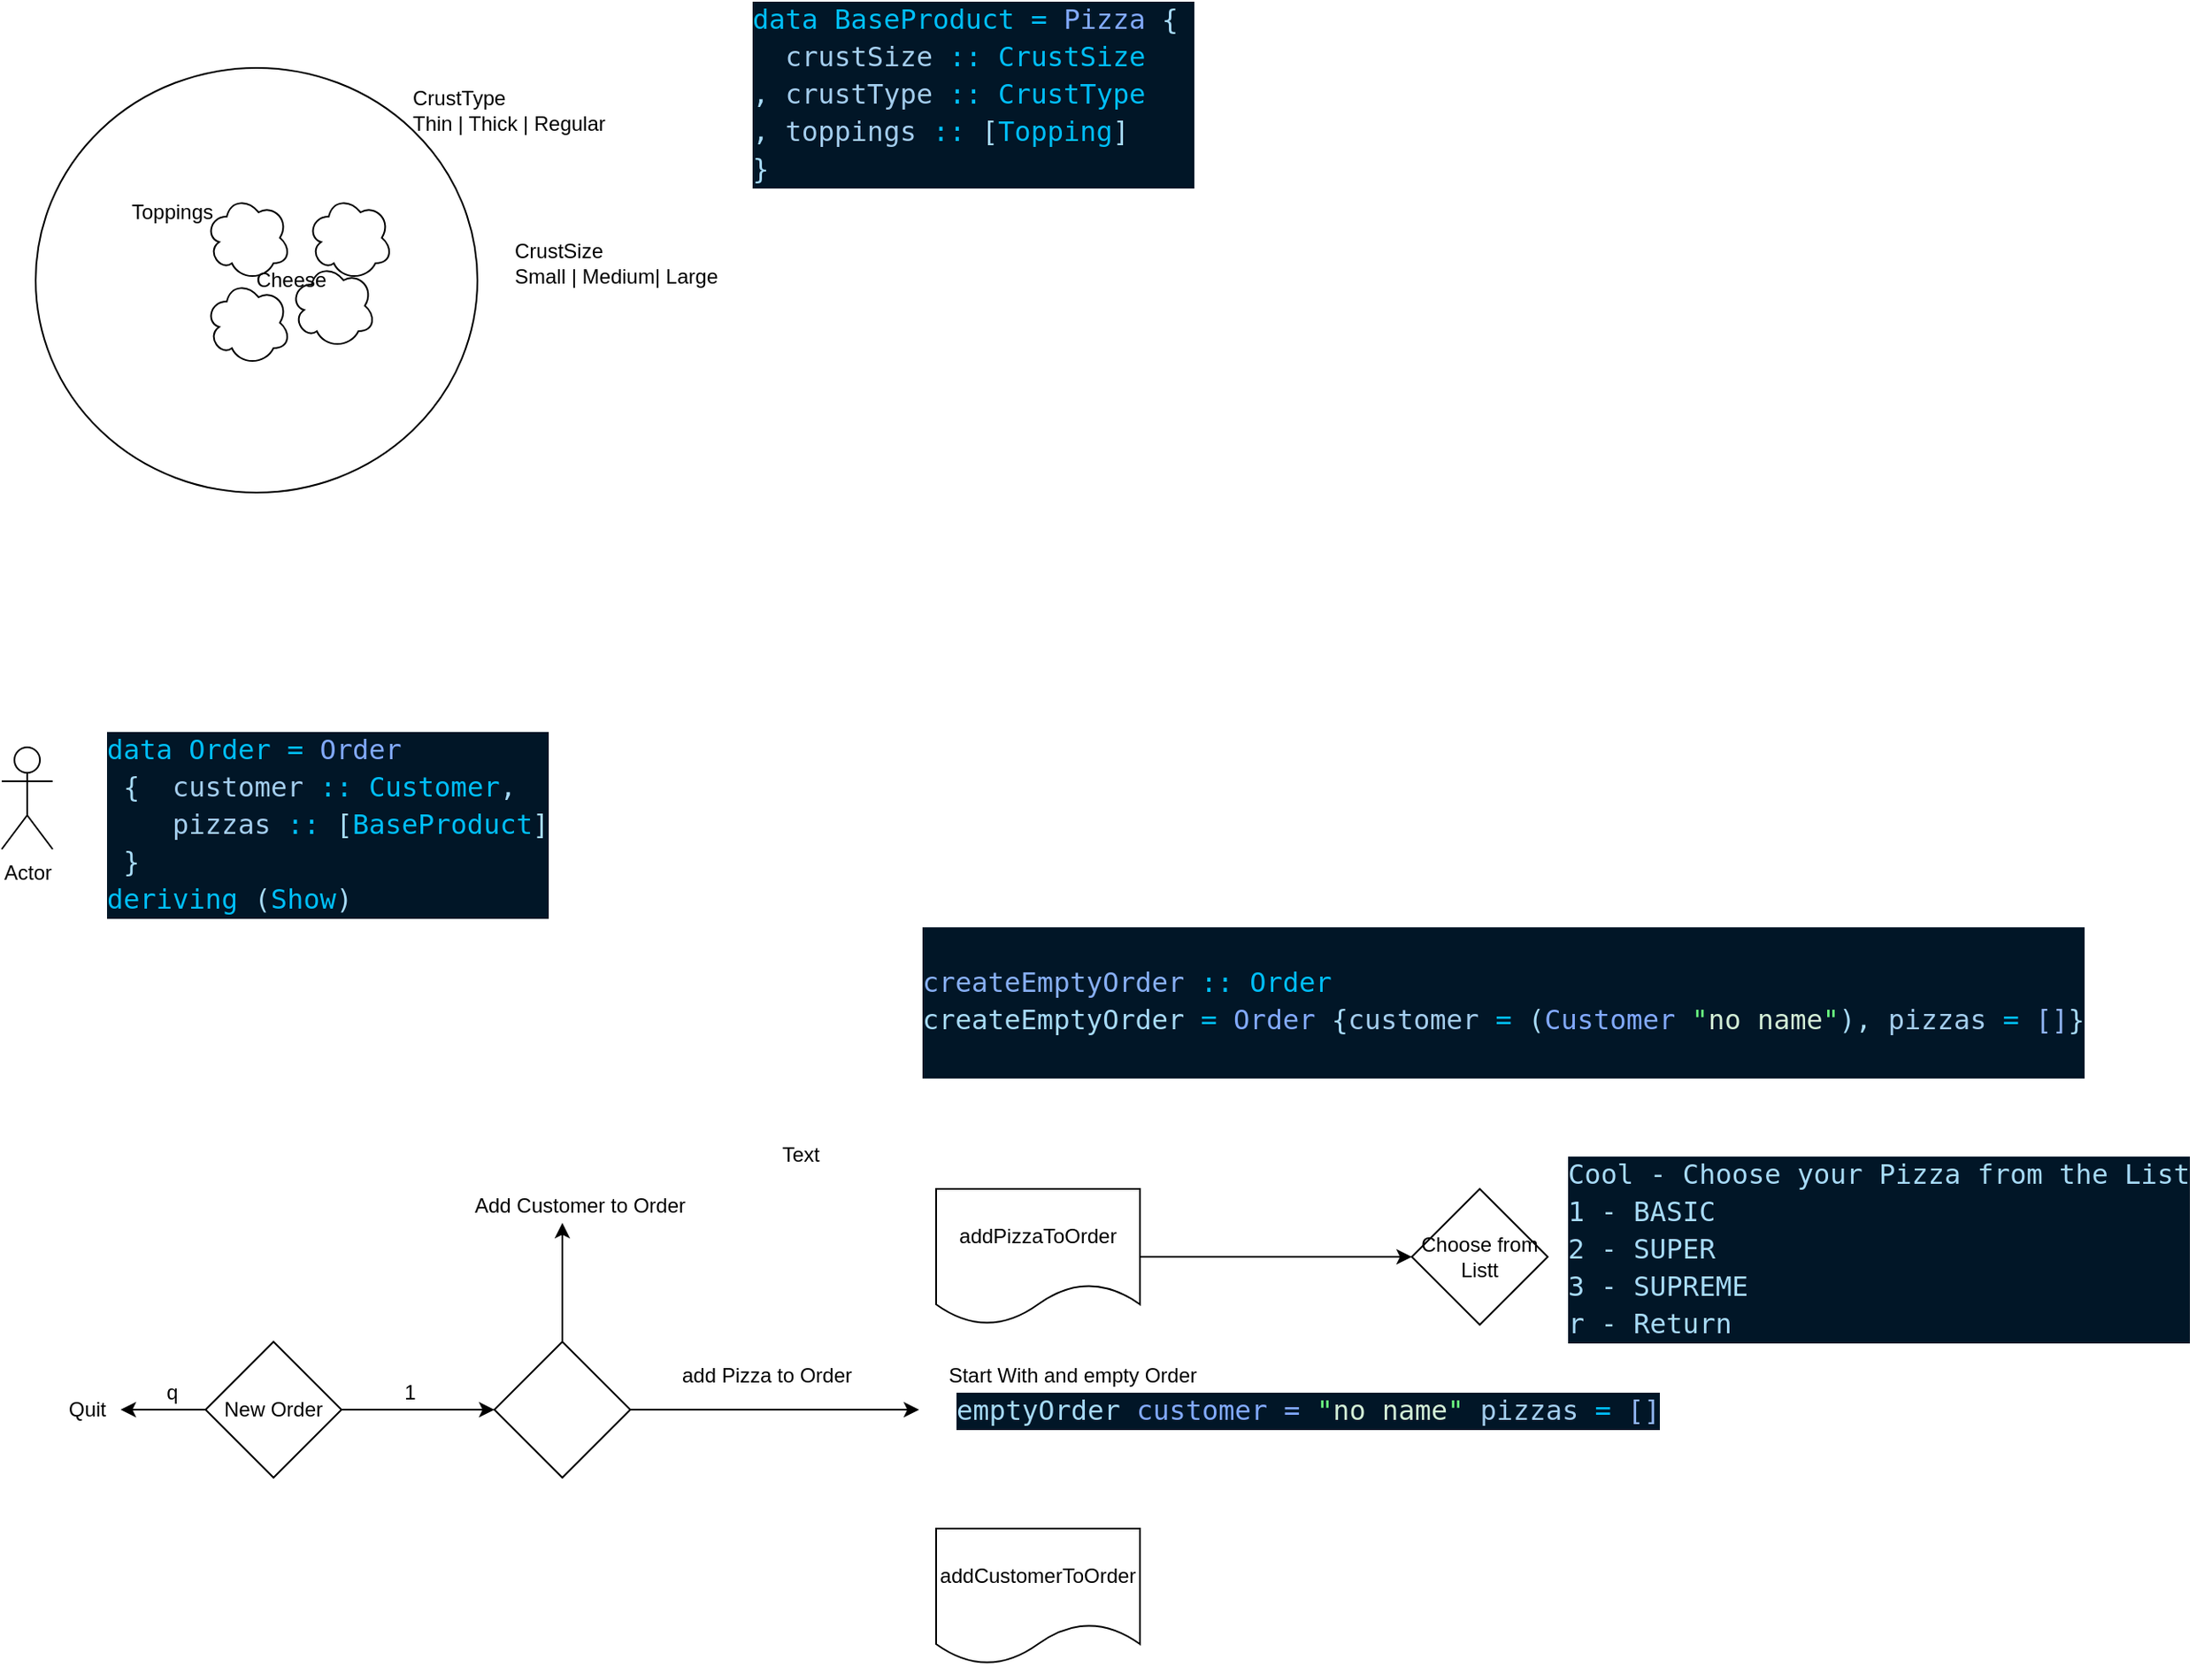 <mxfile>
    <diagram id="nWXRt7LKUX-1-Ko7EOjv" name="Page-1">
        <mxGraphModel dx="559" dy="353" grid="1" gridSize="10" guides="1" tooltips="1" connect="1" arrows="1" fold="1" page="1" pageScale="1" pageWidth="827" pageHeight="1169" math="0" shadow="0">
            <root>
                <mxCell id="0"/>
                <mxCell id="1" parent="0"/>
                <mxCell id="UyfyExOqAVV3lKFY3JEy-2" value="" style="ellipse;whiteSpace=wrap;html=1;" parent="1" vertex="1">
                    <mxGeometry x="120" y="80" width="260" height="250" as="geometry"/>
                </mxCell>
                <mxCell id="UyfyExOqAVV3lKFY3JEy-3" value="" style="ellipse;shape=cloud;whiteSpace=wrap;html=1;" parent="1" vertex="1">
                    <mxGeometry x="220" y="205" width="50" height="50" as="geometry"/>
                </mxCell>
                <mxCell id="UyfyExOqAVV3lKFY3JEy-4" value="" style="ellipse;shape=cloud;whiteSpace=wrap;html=1;" parent="1" vertex="1">
                    <mxGeometry x="270" y="195" width="50" height="50" as="geometry"/>
                </mxCell>
                <mxCell id="UyfyExOqAVV3lKFY3JEy-5" value="" style="ellipse;shape=cloud;whiteSpace=wrap;html=1;" parent="1" vertex="1">
                    <mxGeometry x="280" y="155" width="50" height="50" as="geometry"/>
                </mxCell>
                <mxCell id="UyfyExOqAVV3lKFY3JEy-6" value="" style="ellipse;shape=cloud;whiteSpace=wrap;html=1;" parent="1" vertex="1">
                    <mxGeometry x="220" y="155" width="50" height="50" as="geometry"/>
                </mxCell>
                <mxCell id="UyfyExOqAVV3lKFY3JEy-15" value="Toppings&lt;br&gt;" style="text;html=1;align=center;verticalAlign=middle;resizable=0;points=[];autosize=1;strokeColor=none;fillColor=none;" parent="1" vertex="1">
                    <mxGeometry x="170" y="155" width="60" height="20" as="geometry"/>
                </mxCell>
                <mxCell id="UyfyExOqAVV3lKFY3JEy-16" value="Cheese" style="text;html=1;align=center;verticalAlign=middle;resizable=0;points=[];autosize=1;strokeColor=none;fillColor=none;" parent="1" vertex="1">
                    <mxGeometry x="240" y="195" width="60" height="20" as="geometry"/>
                </mxCell>
                <mxCell id="UyfyExOqAVV3lKFY3JEy-17" value="CrustType&lt;br&gt;Thin | Thick | Regular&amp;nbsp;" style="text;html=1;strokeColor=none;fillColor=none;align=left;verticalAlign=middle;whiteSpace=wrap;rounded=0;" parent="1" vertex="1">
                    <mxGeometry x="340" y="90" width="120" height="30" as="geometry"/>
                </mxCell>
                <mxCell id="UyfyExOqAVV3lKFY3JEy-18" value="CrustSize&lt;br&gt;Small | Medium| Large" style="text;html=1;align=left;verticalAlign=middle;resizable=0;points=[];autosize=1;strokeColor=none;fillColor=none;" parent="1" vertex="1">
                    <mxGeometry x="400" y="180" width="140" height="30" as="geometry"/>
                </mxCell>
                <mxCell id="UyfyExOqAVV3lKFY3JEy-19" value="&lt;div style=&quot;color: rgb(167 , 219 , 247) ; background-color: rgb(1 , 22 , 39) ; font-family: &amp;#34;jetbrains mono&amp;#34; , &amp;#34;droid sans mono&amp;#34; , monospace , monospace , &amp;#34;droid sans fallback&amp;#34; ; font-size: 16px ; line-height: 22px&quot;&gt;&lt;div&gt;&lt;span style=&quot;color: #00bff9&quot;&gt;data&lt;/span&gt; &lt;span style=&quot;color: #00bff9&quot;&gt;BaseProduct&lt;/span&gt; &lt;span style=&quot;color: #00bff9&quot;&gt;=&lt;/span&gt; &lt;span style=&quot;color: #82aaff&quot;&gt;Pizza&lt;/span&gt; {&amp;nbsp;&lt;/div&gt;&lt;div&gt;&lt;span style=&quot;color: #a4ceee&quot;&gt;&amp;nbsp; crustSize&lt;/span&gt; &lt;span style=&quot;color: #00bff9&quot;&gt;::&lt;/span&gt; &lt;span style=&quot;color: #00bff9&quot;&gt;CrustSize&lt;/span&gt;&lt;/div&gt;&lt;div&gt;                   , &lt;span style=&quot;color: #a4ceee&quot;&gt;crustType&lt;/span&gt; &lt;span style=&quot;color: #00bff9&quot;&gt;::&lt;/span&gt; &lt;span style=&quot;color: #00bff9&quot;&gt;CrustType&lt;/span&gt;&lt;/div&gt;&lt;div&gt;                   , &lt;span style=&quot;color: #a4ceee&quot;&gt;toppings&lt;/span&gt;  &lt;span style=&quot;color: #00bff9&quot;&gt;::&lt;/span&gt; [&lt;span style=&quot;color: #00bff9&quot;&gt;Topping&lt;/span&gt;]&lt;/div&gt;&lt;div&gt;                   }&lt;/div&gt;&lt;/div&gt;" style="text;html=1;align=left;verticalAlign=middle;resizable=0;points=[];autosize=1;strokeColor=none;fillColor=none;" parent="1" vertex="1">
                    <mxGeometry x="540" y="40" width="270" height="110" as="geometry"/>
                </mxCell>
                <mxCell id="UyfyExOqAVV3lKFY3JEy-20" value="Actor" style="shape=umlActor;verticalLabelPosition=bottom;verticalAlign=top;html=1;outlineConnect=0;" parent="1" vertex="1">
                    <mxGeometry x="100" y="480" width="30" height="60" as="geometry"/>
                </mxCell>
                <mxCell id="2" value="&lt;div style=&quot;color: rgb(167 , 219 , 247) ; background-color: rgb(1 , 22 , 39) ; font-family: &amp;#34;jetbrains mono&amp;#34; , &amp;#34;droid sans mono&amp;#34; , monospace , monospace , &amp;#34;droid sans fallback&amp;#34; ; font-size: 16px ; line-height: 22px&quot;&gt;&lt;div&gt;&lt;span style=&quot;color: #00bff9&quot;&gt;data&lt;/span&gt; &lt;span style=&quot;color: #00bff9&quot;&gt;Order&lt;/span&gt; &lt;span style=&quot;color: #00bff9&quot;&gt;=&lt;/span&gt; &lt;span style=&quot;color: #82aaff&quot;&gt;Order&lt;/span&gt;&lt;/div&gt;&lt;div&gt;&amp;nbsp;{&amp;nbsp;&amp;nbsp;&lt;span style=&quot;color: #a4ceee&quot;&gt;customer&lt;/span&gt; &lt;span style=&quot;color: #00bff9&quot;&gt;::&lt;/span&gt; &lt;span style=&quot;color: #00bff9&quot;&gt;Customer&lt;/span&gt;,&lt;/div&gt;&lt;div&gt;    &lt;span style=&quot;color: #a4ceee&quot;&gt;&amp;nbsp; &amp;nbsp; pizzas&lt;/span&gt; &lt;span style=&quot;color: #00bff9&quot;&gt;::&lt;/span&gt; [&lt;span style=&quot;color: #00bff9&quot;&gt;BaseProduct&lt;/span&gt;]&lt;/div&gt;&lt;div&gt;&amp;nbsp;}&lt;/div&gt;&lt;div&gt;  &lt;span style=&quot;color: #00bff9&quot;&gt;deriving&lt;/span&gt; (&lt;span style=&quot;color: #00bff9&quot;&gt;Show&lt;/span&gt;)&lt;/div&gt;&lt;/div&gt;" style="text;html=1;align=left;verticalAlign=middle;resizable=0;points=[];autosize=1;strokeColor=none;" parent="1" vertex="1">
                    <mxGeometry x="160" y="470" width="270" height="110" as="geometry"/>
                </mxCell>
                <mxCell id="4" style="edgeStyle=none;html=1;" parent="1" edge="1">
                    <mxGeometry relative="1" as="geometry">
                        <mxPoint x="390" y="870" as="targetPoint"/>
                        <mxPoint x="300" y="870" as="sourcePoint"/>
                    </mxGeometry>
                </mxCell>
                <mxCell id="6" style="edgeStyle=none;html=1;exitX=0;exitY=0.5;exitDx=0;exitDy=0;" parent="1" edge="1">
                    <mxGeometry relative="1" as="geometry">
                        <mxPoint x="170" y="870" as="targetPoint"/>
                        <mxPoint x="220" y="870" as="sourcePoint"/>
                    </mxGeometry>
                </mxCell>
                <mxCell id="7" value="Quit" style="text;html=1;align=center;verticalAlign=middle;resizable=0;points=[];autosize=1;strokeColor=none;" parent="1" vertex="1">
                    <mxGeometry x="130" y="860" width="40" height="20" as="geometry"/>
                </mxCell>
                <mxCell id="8" value="&lt;div style=&quot;background-color: rgb(1 , 22 , 39) ; line-height: 22px&quot;&gt;&lt;br&gt;&lt;div style=&quot;color: rgb(167 , 219 , 247) ; font-family: &amp;quot;jetbrains mono&amp;quot; , &amp;quot;droid sans mono&amp;quot; , monospace , monospace , &amp;quot;droid sans fallback&amp;quot; ; font-size: 16px&quot;&gt;&lt;span style=&quot;color: #87aff4&quot;&gt;createEmptyOrder&lt;/span&gt; &lt;span style=&quot;color: #00bff9&quot;&gt;::&lt;/span&gt; &lt;span style=&quot;color: #00bff9&quot;&gt;Order&lt;/span&gt;&lt;/div&gt;&lt;div style=&quot;color: rgb(167 , 219 , 247) ; font-family: &amp;quot;jetbrains mono&amp;quot; , &amp;quot;droid sans mono&amp;quot; , monospace , monospace , &amp;quot;droid sans fallback&amp;quot; ; font-size: 16px&quot;&gt;createEmptyOrder &lt;span style=&quot;color: #00bff9&quot;&gt;=&lt;/span&gt; &lt;span style=&quot;color: #82aaff&quot;&gt;Order&lt;/span&gt; {&lt;span style=&quot;color: #a4ceee&quot;&gt;customer&lt;/span&gt; &lt;span style=&quot;color: #00bff9&quot;&gt;=&lt;/span&gt; (&lt;span style=&quot;color: #82aaff&quot;&gt;Customer&lt;/span&gt; &lt;span style=&quot;color: #6bff81&quot;&gt;&quot;&lt;/span&gt;&lt;span style=&quot;color: #d3eed6&quot;&gt;no name&lt;/span&gt;&lt;span style=&quot;color: #6bff81&quot;&gt;&quot;&lt;/span&gt;), &lt;span style=&quot;color: #a4ceee&quot;&gt;pizzas&lt;/span&gt; &lt;span style=&quot;color: #00bff9&quot;&gt;=&lt;/span&gt; &lt;span style=&quot;color: #92b6f4&quot;&gt;[]&lt;/span&gt;}&lt;/div&gt;&lt;div style=&quot;&quot;&gt;&lt;font color=&quot;#a7dbf7&quot; face=&quot;JetBrains Mono, Droid Sans Mono, monospace, monospace, Droid Sans Fallback&quot;&gt;&lt;span style=&quot;font-size: 16px&quot;&gt;&lt;br&gt;&lt;/span&gt;&lt;/font&gt;&lt;/div&gt;&lt;/div&gt;" style="text;html=1;align=left;verticalAlign=middle;resizable=0;points=[];autosize=1;strokeColor=none;" parent="1" vertex="1">
                    <mxGeometry x="640" y="585" width="700" height="90" as="geometry"/>
                </mxCell>
                <mxCell id="10" value="New Order" style="rhombus;whiteSpace=wrap;html=1;" parent="1" vertex="1">
                    <mxGeometry x="220" y="830" width="80" height="80" as="geometry"/>
                </mxCell>
                <mxCell id="11" value="q" style="text;html=1;align=center;verticalAlign=middle;resizable=0;points=[];autosize=1;strokeColor=none;" parent="1" vertex="1">
                    <mxGeometry x="190" y="850" width="20" height="20" as="geometry"/>
                </mxCell>
                <mxCell id="12" value="1" style="text;html=1;align=center;verticalAlign=middle;resizable=0;points=[];autosize=1;strokeColor=none;" parent="1" vertex="1">
                    <mxGeometry x="330" y="850" width="20" height="20" as="geometry"/>
                </mxCell>
                <mxCell id="26" style="edgeStyle=none;html=1;" edge="1" parent="1" source="14">
                    <mxGeometry relative="1" as="geometry">
                        <mxPoint x="930" y="780" as="targetPoint"/>
                    </mxGeometry>
                </mxCell>
                <mxCell id="14" value="addPizzaToOrder" style="shape=document;whiteSpace=wrap;html=1;boundedLbl=1;" parent="1" vertex="1">
                    <mxGeometry x="650" y="740" width="120" height="80" as="geometry"/>
                </mxCell>
                <mxCell id="15" value="addCustomerToOrder" style="shape=document;whiteSpace=wrap;html=1;boundedLbl=1;" parent="1" vertex="1">
                    <mxGeometry x="650" y="940" width="120" height="80" as="geometry"/>
                </mxCell>
                <mxCell id="17" value="&lt;div style=&quot;background-color: rgb(1 , 22 , 39) ; font-family: &amp;#34;jetbrains mono&amp;#34; , &amp;#34;droid sans mono&amp;#34; , monospace , monospace , &amp;#34;droid sans fallback&amp;#34; ; font-size: 16px ; line-height: 22px ; color: rgb(167 , 219 , 247)&quot;&gt;&lt;div&gt;emptyOrder&amp;nbsp;&lt;span style=&quot;color: #82aaff&quot;&gt;customer =&lt;/span&gt;&amp;nbsp;&lt;span style=&quot;color: #6bff81&quot;&gt;&quot;&lt;/span&gt;&lt;span style=&quot;color: #d3eed6&quot;&gt;no name&lt;/span&gt;&lt;span style=&quot;color: #6bff81&quot;&gt;&quot;&lt;/span&gt;&amp;nbsp;&lt;span style=&quot;color: #a4ceee&quot;&gt;pizzas&lt;/span&gt; &lt;span style=&quot;color: #00bff9&quot;&gt;=&lt;/span&gt; &lt;span style=&quot;color: #92b6f4&quot;&gt;[]&lt;/span&gt;&lt;/div&gt;&lt;/div&gt;" style="text;html=1;align=left;verticalAlign=middle;resizable=0;points=[];autosize=1;strokeColor=none;" parent="1" vertex="1">
                    <mxGeometry x="660" y="855" width="430" height="30" as="geometry"/>
                </mxCell>
                <mxCell id="18" value="Start With and empty Order" style="text;html=1;align=center;verticalAlign=middle;resizable=0;points=[];autosize=1;strokeColor=none;" parent="1" vertex="1">
                    <mxGeometry x="650" y="840" width="160" height="20" as="geometry"/>
                </mxCell>
                <mxCell id="19" value="Text" style="text;html=1;align=center;verticalAlign=middle;resizable=0;points=[];autosize=1;strokeColor=none;" parent="1" vertex="1">
                    <mxGeometry x="550" y="710" width="40" height="20" as="geometry"/>
                </mxCell>
                <mxCell id="21" style="edgeStyle=none;html=1;" edge="1" parent="1" source="20">
                    <mxGeometry relative="1" as="geometry">
                        <mxPoint x="640" y="870" as="targetPoint"/>
                    </mxGeometry>
                </mxCell>
                <mxCell id="23" style="edgeStyle=none;html=1;" edge="1" parent="1" source="20">
                    <mxGeometry relative="1" as="geometry">
                        <mxPoint x="430" y="760" as="targetPoint"/>
                    </mxGeometry>
                </mxCell>
                <mxCell id="20" value="" style="rhombus;whiteSpace=wrap;html=1;" vertex="1" parent="1">
                    <mxGeometry x="390" y="830" width="80" height="80" as="geometry"/>
                </mxCell>
                <mxCell id="22" value="add Pizza to Order" style="text;html=1;align=center;verticalAlign=middle;resizable=0;points=[];autosize=1;strokeColor=none;" vertex="1" parent="1">
                    <mxGeometry x="490" y="840" width="120" height="20" as="geometry"/>
                </mxCell>
                <mxCell id="24" value="Add Customer to Order" style="text;html=1;align=center;verticalAlign=middle;resizable=0;points=[];autosize=1;strokeColor=none;" vertex="1" parent="1">
                    <mxGeometry x="370" y="740" width="140" height="20" as="geometry"/>
                </mxCell>
                <mxCell id="27" value="Choose from Listt" style="rhombus;whiteSpace=wrap;html=1;" vertex="1" parent="1">
                    <mxGeometry x="930" y="740" width="80" height="80" as="geometry"/>
                </mxCell>
                <mxCell id="28" value="&lt;div style=&quot;color: rgb(167 , 219 , 247) ; background-color: rgb(1 , 22 , 39) ; font-family: &amp;#34;jetbrains mono&amp;#34; , &amp;#34;droid sans mono&amp;#34; , monospace , monospace , &amp;#34;droid sans fallback&amp;#34; ; font-size: 16px ; line-height: 22px&quot;&gt;&lt;div style=&quot;font-family: &amp;#34;jetbrains mono&amp;#34; , &amp;#34;droid sans mono&amp;#34; , monospace , monospace , &amp;#34;droid sans fallback&amp;#34; ; line-height: 22px&quot;&gt;&lt;div style=&quot;line-height: 22px&quot;&gt;Cool - Choose your Pizza from the List&lt;/div&gt;&lt;div style=&quot;line-height: 22px&quot;&gt;1 - BASIC&lt;/div&gt;&lt;div style=&quot;line-height: 22px&quot;&gt;2 - SUPER&lt;/div&gt;&lt;div style=&quot;line-height: 22px&quot;&gt;3 - SUPREME&amp;nbsp;&lt;/div&gt;&lt;div style=&quot;line-height: 22px&quot;&gt;r - Return&amp;nbsp;&lt;/div&gt;&lt;/div&gt;&lt;/div&gt;" style="text;html=1;align=left;verticalAlign=middle;resizable=0;points=[];autosize=1;strokeColor=none;" vertex="1" parent="1">
                    <mxGeometry x="1020" y="720" width="380" height="110" as="geometry"/>
                </mxCell>
            </root>
        </mxGraphModel>
    </diagram>
</mxfile>